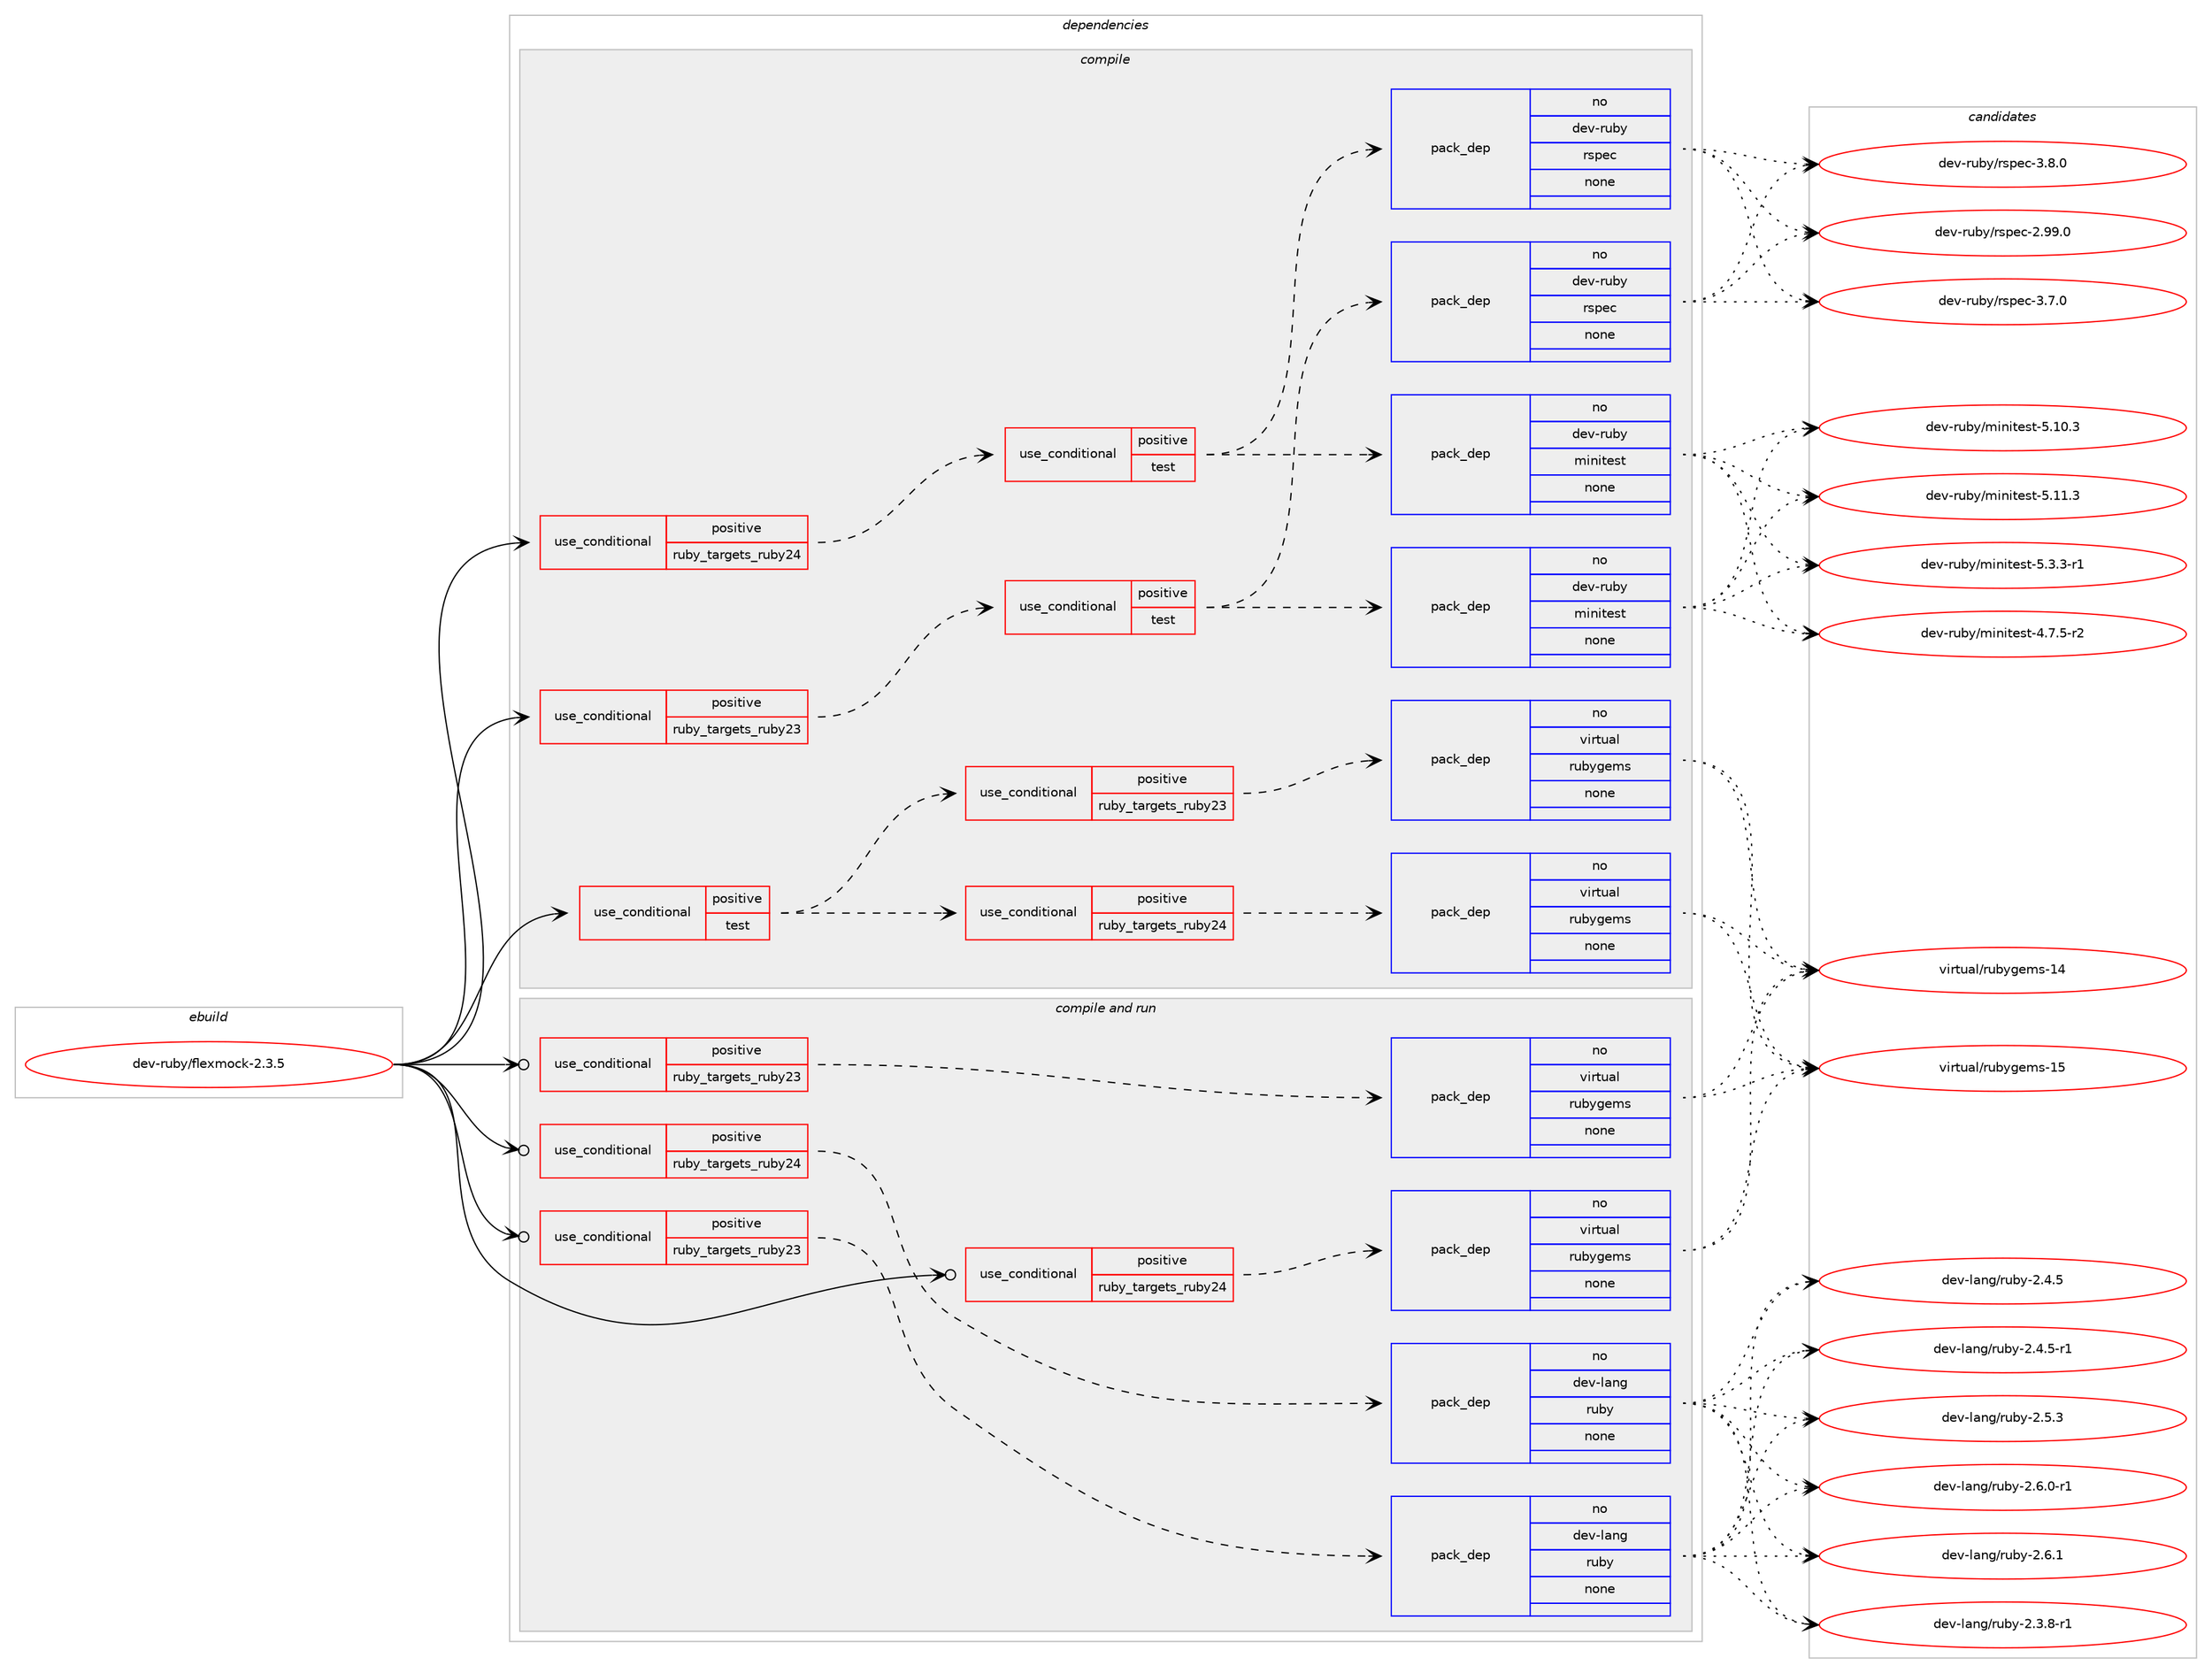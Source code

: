 digraph prolog {

# *************
# Graph options
# *************

newrank=true;
concentrate=true;
compound=true;
graph [rankdir=LR,fontname=Helvetica,fontsize=10,ranksep=1.5];#, ranksep=2.5, nodesep=0.2];
edge  [arrowhead=vee];
node  [fontname=Helvetica,fontsize=10];

# **********
# The ebuild
# **********

subgraph cluster_leftcol {
color=gray;
rank=same;
label=<<i>ebuild</i>>;
id [label="dev-ruby/flexmock-2.3.5", color=red, width=4, href="../dev-ruby/flexmock-2.3.5.svg"];
}

# ****************
# The dependencies
# ****************

subgraph cluster_midcol {
color=gray;
label=<<i>dependencies</i>>;
subgraph cluster_compile {
fillcolor="#eeeeee";
style=filled;
label=<<i>compile</i>>;
subgraph cond400421 {
dependency1494498 [label=<<TABLE BORDER="0" CELLBORDER="1" CELLSPACING="0" CELLPADDING="4"><TR><TD ROWSPAN="3" CELLPADDING="10">use_conditional</TD></TR><TR><TD>positive</TD></TR><TR><TD>ruby_targets_ruby23</TD></TR></TABLE>>, shape=none, color=red];
subgraph cond400422 {
dependency1494499 [label=<<TABLE BORDER="0" CELLBORDER="1" CELLSPACING="0" CELLPADDING="4"><TR><TD ROWSPAN="3" CELLPADDING="10">use_conditional</TD></TR><TR><TD>positive</TD></TR><TR><TD>test</TD></TR></TABLE>>, shape=none, color=red];
subgraph pack1070632 {
dependency1494500 [label=<<TABLE BORDER="0" CELLBORDER="1" CELLSPACING="0" CELLPADDING="4" WIDTH="220"><TR><TD ROWSPAN="6" CELLPADDING="30">pack_dep</TD></TR><TR><TD WIDTH="110">no</TD></TR><TR><TD>dev-ruby</TD></TR><TR><TD>minitest</TD></TR><TR><TD>none</TD></TR><TR><TD></TD></TR></TABLE>>, shape=none, color=blue];
}
dependency1494499:e -> dependency1494500:w [weight=20,style="dashed",arrowhead="vee"];
subgraph pack1070633 {
dependency1494501 [label=<<TABLE BORDER="0" CELLBORDER="1" CELLSPACING="0" CELLPADDING="4" WIDTH="220"><TR><TD ROWSPAN="6" CELLPADDING="30">pack_dep</TD></TR><TR><TD WIDTH="110">no</TD></TR><TR><TD>dev-ruby</TD></TR><TR><TD>rspec</TD></TR><TR><TD>none</TD></TR><TR><TD></TD></TR></TABLE>>, shape=none, color=blue];
}
dependency1494499:e -> dependency1494501:w [weight=20,style="dashed",arrowhead="vee"];
}
dependency1494498:e -> dependency1494499:w [weight=20,style="dashed",arrowhead="vee"];
}
id:e -> dependency1494498:w [weight=20,style="solid",arrowhead="vee"];
subgraph cond400423 {
dependency1494502 [label=<<TABLE BORDER="0" CELLBORDER="1" CELLSPACING="0" CELLPADDING="4"><TR><TD ROWSPAN="3" CELLPADDING="10">use_conditional</TD></TR><TR><TD>positive</TD></TR><TR><TD>ruby_targets_ruby24</TD></TR></TABLE>>, shape=none, color=red];
subgraph cond400424 {
dependency1494503 [label=<<TABLE BORDER="0" CELLBORDER="1" CELLSPACING="0" CELLPADDING="4"><TR><TD ROWSPAN="3" CELLPADDING="10">use_conditional</TD></TR><TR><TD>positive</TD></TR><TR><TD>test</TD></TR></TABLE>>, shape=none, color=red];
subgraph pack1070634 {
dependency1494504 [label=<<TABLE BORDER="0" CELLBORDER="1" CELLSPACING="0" CELLPADDING="4" WIDTH="220"><TR><TD ROWSPAN="6" CELLPADDING="30">pack_dep</TD></TR><TR><TD WIDTH="110">no</TD></TR><TR><TD>dev-ruby</TD></TR><TR><TD>minitest</TD></TR><TR><TD>none</TD></TR><TR><TD></TD></TR></TABLE>>, shape=none, color=blue];
}
dependency1494503:e -> dependency1494504:w [weight=20,style="dashed",arrowhead="vee"];
subgraph pack1070635 {
dependency1494505 [label=<<TABLE BORDER="0" CELLBORDER="1" CELLSPACING="0" CELLPADDING="4" WIDTH="220"><TR><TD ROWSPAN="6" CELLPADDING="30">pack_dep</TD></TR><TR><TD WIDTH="110">no</TD></TR><TR><TD>dev-ruby</TD></TR><TR><TD>rspec</TD></TR><TR><TD>none</TD></TR><TR><TD></TD></TR></TABLE>>, shape=none, color=blue];
}
dependency1494503:e -> dependency1494505:w [weight=20,style="dashed",arrowhead="vee"];
}
dependency1494502:e -> dependency1494503:w [weight=20,style="dashed",arrowhead="vee"];
}
id:e -> dependency1494502:w [weight=20,style="solid",arrowhead="vee"];
subgraph cond400425 {
dependency1494506 [label=<<TABLE BORDER="0" CELLBORDER="1" CELLSPACING="0" CELLPADDING="4"><TR><TD ROWSPAN="3" CELLPADDING="10">use_conditional</TD></TR><TR><TD>positive</TD></TR><TR><TD>test</TD></TR></TABLE>>, shape=none, color=red];
subgraph cond400426 {
dependency1494507 [label=<<TABLE BORDER="0" CELLBORDER="1" CELLSPACING="0" CELLPADDING="4"><TR><TD ROWSPAN="3" CELLPADDING="10">use_conditional</TD></TR><TR><TD>positive</TD></TR><TR><TD>ruby_targets_ruby23</TD></TR></TABLE>>, shape=none, color=red];
subgraph pack1070636 {
dependency1494508 [label=<<TABLE BORDER="0" CELLBORDER="1" CELLSPACING="0" CELLPADDING="4" WIDTH="220"><TR><TD ROWSPAN="6" CELLPADDING="30">pack_dep</TD></TR><TR><TD WIDTH="110">no</TD></TR><TR><TD>virtual</TD></TR><TR><TD>rubygems</TD></TR><TR><TD>none</TD></TR><TR><TD></TD></TR></TABLE>>, shape=none, color=blue];
}
dependency1494507:e -> dependency1494508:w [weight=20,style="dashed",arrowhead="vee"];
}
dependency1494506:e -> dependency1494507:w [weight=20,style="dashed",arrowhead="vee"];
subgraph cond400427 {
dependency1494509 [label=<<TABLE BORDER="0" CELLBORDER="1" CELLSPACING="0" CELLPADDING="4"><TR><TD ROWSPAN="3" CELLPADDING="10">use_conditional</TD></TR><TR><TD>positive</TD></TR><TR><TD>ruby_targets_ruby24</TD></TR></TABLE>>, shape=none, color=red];
subgraph pack1070637 {
dependency1494510 [label=<<TABLE BORDER="0" CELLBORDER="1" CELLSPACING="0" CELLPADDING="4" WIDTH="220"><TR><TD ROWSPAN="6" CELLPADDING="30">pack_dep</TD></TR><TR><TD WIDTH="110">no</TD></TR><TR><TD>virtual</TD></TR><TR><TD>rubygems</TD></TR><TR><TD>none</TD></TR><TR><TD></TD></TR></TABLE>>, shape=none, color=blue];
}
dependency1494509:e -> dependency1494510:w [weight=20,style="dashed",arrowhead="vee"];
}
dependency1494506:e -> dependency1494509:w [weight=20,style="dashed",arrowhead="vee"];
}
id:e -> dependency1494506:w [weight=20,style="solid",arrowhead="vee"];
}
subgraph cluster_compileandrun {
fillcolor="#eeeeee";
style=filled;
label=<<i>compile and run</i>>;
subgraph cond400428 {
dependency1494511 [label=<<TABLE BORDER="0" CELLBORDER="1" CELLSPACING="0" CELLPADDING="4"><TR><TD ROWSPAN="3" CELLPADDING="10">use_conditional</TD></TR><TR><TD>positive</TD></TR><TR><TD>ruby_targets_ruby23</TD></TR></TABLE>>, shape=none, color=red];
subgraph pack1070638 {
dependency1494512 [label=<<TABLE BORDER="0" CELLBORDER="1" CELLSPACING="0" CELLPADDING="4" WIDTH="220"><TR><TD ROWSPAN="6" CELLPADDING="30">pack_dep</TD></TR><TR><TD WIDTH="110">no</TD></TR><TR><TD>dev-lang</TD></TR><TR><TD>ruby</TD></TR><TR><TD>none</TD></TR><TR><TD></TD></TR></TABLE>>, shape=none, color=blue];
}
dependency1494511:e -> dependency1494512:w [weight=20,style="dashed",arrowhead="vee"];
}
id:e -> dependency1494511:w [weight=20,style="solid",arrowhead="odotvee"];
subgraph cond400429 {
dependency1494513 [label=<<TABLE BORDER="0" CELLBORDER="1" CELLSPACING="0" CELLPADDING="4"><TR><TD ROWSPAN="3" CELLPADDING="10">use_conditional</TD></TR><TR><TD>positive</TD></TR><TR><TD>ruby_targets_ruby23</TD></TR></TABLE>>, shape=none, color=red];
subgraph pack1070639 {
dependency1494514 [label=<<TABLE BORDER="0" CELLBORDER="1" CELLSPACING="0" CELLPADDING="4" WIDTH="220"><TR><TD ROWSPAN="6" CELLPADDING="30">pack_dep</TD></TR><TR><TD WIDTH="110">no</TD></TR><TR><TD>virtual</TD></TR><TR><TD>rubygems</TD></TR><TR><TD>none</TD></TR><TR><TD></TD></TR></TABLE>>, shape=none, color=blue];
}
dependency1494513:e -> dependency1494514:w [weight=20,style="dashed",arrowhead="vee"];
}
id:e -> dependency1494513:w [weight=20,style="solid",arrowhead="odotvee"];
subgraph cond400430 {
dependency1494515 [label=<<TABLE BORDER="0" CELLBORDER="1" CELLSPACING="0" CELLPADDING="4"><TR><TD ROWSPAN="3" CELLPADDING="10">use_conditional</TD></TR><TR><TD>positive</TD></TR><TR><TD>ruby_targets_ruby24</TD></TR></TABLE>>, shape=none, color=red];
subgraph pack1070640 {
dependency1494516 [label=<<TABLE BORDER="0" CELLBORDER="1" CELLSPACING="0" CELLPADDING="4" WIDTH="220"><TR><TD ROWSPAN="6" CELLPADDING="30">pack_dep</TD></TR><TR><TD WIDTH="110">no</TD></TR><TR><TD>dev-lang</TD></TR><TR><TD>ruby</TD></TR><TR><TD>none</TD></TR><TR><TD></TD></TR></TABLE>>, shape=none, color=blue];
}
dependency1494515:e -> dependency1494516:w [weight=20,style="dashed",arrowhead="vee"];
}
id:e -> dependency1494515:w [weight=20,style="solid",arrowhead="odotvee"];
subgraph cond400431 {
dependency1494517 [label=<<TABLE BORDER="0" CELLBORDER="1" CELLSPACING="0" CELLPADDING="4"><TR><TD ROWSPAN="3" CELLPADDING="10">use_conditional</TD></TR><TR><TD>positive</TD></TR><TR><TD>ruby_targets_ruby24</TD></TR></TABLE>>, shape=none, color=red];
subgraph pack1070641 {
dependency1494518 [label=<<TABLE BORDER="0" CELLBORDER="1" CELLSPACING="0" CELLPADDING="4" WIDTH="220"><TR><TD ROWSPAN="6" CELLPADDING="30">pack_dep</TD></TR><TR><TD WIDTH="110">no</TD></TR><TR><TD>virtual</TD></TR><TR><TD>rubygems</TD></TR><TR><TD>none</TD></TR><TR><TD></TD></TR></TABLE>>, shape=none, color=blue];
}
dependency1494517:e -> dependency1494518:w [weight=20,style="dashed",arrowhead="vee"];
}
id:e -> dependency1494517:w [weight=20,style="solid",arrowhead="odotvee"];
}
subgraph cluster_run {
fillcolor="#eeeeee";
style=filled;
label=<<i>run</i>>;
}
}

# **************
# The candidates
# **************

subgraph cluster_choices {
rank=same;
color=gray;
label=<<i>candidates</i>>;

subgraph choice1070632 {
color=black;
nodesep=1;
choice1001011184511411798121471091051101051161011151164552465546534511450 [label="dev-ruby/minitest-4.7.5-r2", color=red, width=4,href="../dev-ruby/minitest-4.7.5-r2.svg"];
choice10010111845114117981214710910511010511610111511645534649484651 [label="dev-ruby/minitest-5.10.3", color=red, width=4,href="../dev-ruby/minitest-5.10.3.svg"];
choice10010111845114117981214710910511010511610111511645534649494651 [label="dev-ruby/minitest-5.11.3", color=red, width=4,href="../dev-ruby/minitest-5.11.3.svg"];
choice1001011184511411798121471091051101051161011151164553465146514511449 [label="dev-ruby/minitest-5.3.3-r1", color=red, width=4,href="../dev-ruby/minitest-5.3.3-r1.svg"];
dependency1494500:e -> choice1001011184511411798121471091051101051161011151164552465546534511450:w [style=dotted,weight="100"];
dependency1494500:e -> choice10010111845114117981214710910511010511610111511645534649484651:w [style=dotted,weight="100"];
dependency1494500:e -> choice10010111845114117981214710910511010511610111511645534649494651:w [style=dotted,weight="100"];
dependency1494500:e -> choice1001011184511411798121471091051101051161011151164553465146514511449:w [style=dotted,weight="100"];
}
subgraph choice1070633 {
color=black;
nodesep=1;
choice1001011184511411798121471141151121019945504657574648 [label="dev-ruby/rspec-2.99.0", color=red, width=4,href="../dev-ruby/rspec-2.99.0.svg"];
choice10010111845114117981214711411511210199455146554648 [label="dev-ruby/rspec-3.7.0", color=red, width=4,href="../dev-ruby/rspec-3.7.0.svg"];
choice10010111845114117981214711411511210199455146564648 [label="dev-ruby/rspec-3.8.0", color=red, width=4,href="../dev-ruby/rspec-3.8.0.svg"];
dependency1494501:e -> choice1001011184511411798121471141151121019945504657574648:w [style=dotted,weight="100"];
dependency1494501:e -> choice10010111845114117981214711411511210199455146554648:w [style=dotted,weight="100"];
dependency1494501:e -> choice10010111845114117981214711411511210199455146564648:w [style=dotted,weight="100"];
}
subgraph choice1070634 {
color=black;
nodesep=1;
choice1001011184511411798121471091051101051161011151164552465546534511450 [label="dev-ruby/minitest-4.7.5-r2", color=red, width=4,href="../dev-ruby/minitest-4.7.5-r2.svg"];
choice10010111845114117981214710910511010511610111511645534649484651 [label="dev-ruby/minitest-5.10.3", color=red, width=4,href="../dev-ruby/minitest-5.10.3.svg"];
choice10010111845114117981214710910511010511610111511645534649494651 [label="dev-ruby/minitest-5.11.3", color=red, width=4,href="../dev-ruby/minitest-5.11.3.svg"];
choice1001011184511411798121471091051101051161011151164553465146514511449 [label="dev-ruby/minitest-5.3.3-r1", color=red, width=4,href="../dev-ruby/minitest-5.3.3-r1.svg"];
dependency1494504:e -> choice1001011184511411798121471091051101051161011151164552465546534511450:w [style=dotted,weight="100"];
dependency1494504:e -> choice10010111845114117981214710910511010511610111511645534649484651:w [style=dotted,weight="100"];
dependency1494504:e -> choice10010111845114117981214710910511010511610111511645534649494651:w [style=dotted,weight="100"];
dependency1494504:e -> choice1001011184511411798121471091051101051161011151164553465146514511449:w [style=dotted,weight="100"];
}
subgraph choice1070635 {
color=black;
nodesep=1;
choice1001011184511411798121471141151121019945504657574648 [label="dev-ruby/rspec-2.99.0", color=red, width=4,href="../dev-ruby/rspec-2.99.0.svg"];
choice10010111845114117981214711411511210199455146554648 [label="dev-ruby/rspec-3.7.0", color=red, width=4,href="../dev-ruby/rspec-3.7.0.svg"];
choice10010111845114117981214711411511210199455146564648 [label="dev-ruby/rspec-3.8.0", color=red, width=4,href="../dev-ruby/rspec-3.8.0.svg"];
dependency1494505:e -> choice1001011184511411798121471141151121019945504657574648:w [style=dotted,weight="100"];
dependency1494505:e -> choice10010111845114117981214711411511210199455146554648:w [style=dotted,weight="100"];
dependency1494505:e -> choice10010111845114117981214711411511210199455146564648:w [style=dotted,weight="100"];
}
subgraph choice1070636 {
color=black;
nodesep=1;
choice118105114116117971084711411798121103101109115454952 [label="virtual/rubygems-14", color=red, width=4,href="../virtual/rubygems-14.svg"];
choice118105114116117971084711411798121103101109115454953 [label="virtual/rubygems-15", color=red, width=4,href="../virtual/rubygems-15.svg"];
dependency1494508:e -> choice118105114116117971084711411798121103101109115454952:w [style=dotted,weight="100"];
dependency1494508:e -> choice118105114116117971084711411798121103101109115454953:w [style=dotted,weight="100"];
}
subgraph choice1070637 {
color=black;
nodesep=1;
choice118105114116117971084711411798121103101109115454952 [label="virtual/rubygems-14", color=red, width=4,href="../virtual/rubygems-14.svg"];
choice118105114116117971084711411798121103101109115454953 [label="virtual/rubygems-15", color=red, width=4,href="../virtual/rubygems-15.svg"];
dependency1494510:e -> choice118105114116117971084711411798121103101109115454952:w [style=dotted,weight="100"];
dependency1494510:e -> choice118105114116117971084711411798121103101109115454953:w [style=dotted,weight="100"];
}
subgraph choice1070638 {
color=black;
nodesep=1;
choice100101118451089711010347114117981214550465146564511449 [label="dev-lang/ruby-2.3.8-r1", color=red, width=4,href="../dev-lang/ruby-2.3.8-r1.svg"];
choice10010111845108971101034711411798121455046524653 [label="dev-lang/ruby-2.4.5", color=red, width=4,href="../dev-lang/ruby-2.4.5.svg"];
choice100101118451089711010347114117981214550465246534511449 [label="dev-lang/ruby-2.4.5-r1", color=red, width=4,href="../dev-lang/ruby-2.4.5-r1.svg"];
choice10010111845108971101034711411798121455046534651 [label="dev-lang/ruby-2.5.3", color=red, width=4,href="../dev-lang/ruby-2.5.3.svg"];
choice100101118451089711010347114117981214550465446484511449 [label="dev-lang/ruby-2.6.0-r1", color=red, width=4,href="../dev-lang/ruby-2.6.0-r1.svg"];
choice10010111845108971101034711411798121455046544649 [label="dev-lang/ruby-2.6.1", color=red, width=4,href="../dev-lang/ruby-2.6.1.svg"];
dependency1494512:e -> choice100101118451089711010347114117981214550465146564511449:w [style=dotted,weight="100"];
dependency1494512:e -> choice10010111845108971101034711411798121455046524653:w [style=dotted,weight="100"];
dependency1494512:e -> choice100101118451089711010347114117981214550465246534511449:w [style=dotted,weight="100"];
dependency1494512:e -> choice10010111845108971101034711411798121455046534651:w [style=dotted,weight="100"];
dependency1494512:e -> choice100101118451089711010347114117981214550465446484511449:w [style=dotted,weight="100"];
dependency1494512:e -> choice10010111845108971101034711411798121455046544649:w [style=dotted,weight="100"];
}
subgraph choice1070639 {
color=black;
nodesep=1;
choice118105114116117971084711411798121103101109115454952 [label="virtual/rubygems-14", color=red, width=4,href="../virtual/rubygems-14.svg"];
choice118105114116117971084711411798121103101109115454953 [label="virtual/rubygems-15", color=red, width=4,href="../virtual/rubygems-15.svg"];
dependency1494514:e -> choice118105114116117971084711411798121103101109115454952:w [style=dotted,weight="100"];
dependency1494514:e -> choice118105114116117971084711411798121103101109115454953:w [style=dotted,weight="100"];
}
subgraph choice1070640 {
color=black;
nodesep=1;
choice100101118451089711010347114117981214550465146564511449 [label="dev-lang/ruby-2.3.8-r1", color=red, width=4,href="../dev-lang/ruby-2.3.8-r1.svg"];
choice10010111845108971101034711411798121455046524653 [label="dev-lang/ruby-2.4.5", color=red, width=4,href="../dev-lang/ruby-2.4.5.svg"];
choice100101118451089711010347114117981214550465246534511449 [label="dev-lang/ruby-2.4.5-r1", color=red, width=4,href="../dev-lang/ruby-2.4.5-r1.svg"];
choice10010111845108971101034711411798121455046534651 [label="dev-lang/ruby-2.5.3", color=red, width=4,href="../dev-lang/ruby-2.5.3.svg"];
choice100101118451089711010347114117981214550465446484511449 [label="dev-lang/ruby-2.6.0-r1", color=red, width=4,href="../dev-lang/ruby-2.6.0-r1.svg"];
choice10010111845108971101034711411798121455046544649 [label="dev-lang/ruby-2.6.1", color=red, width=4,href="../dev-lang/ruby-2.6.1.svg"];
dependency1494516:e -> choice100101118451089711010347114117981214550465146564511449:w [style=dotted,weight="100"];
dependency1494516:e -> choice10010111845108971101034711411798121455046524653:w [style=dotted,weight="100"];
dependency1494516:e -> choice100101118451089711010347114117981214550465246534511449:w [style=dotted,weight="100"];
dependency1494516:e -> choice10010111845108971101034711411798121455046534651:w [style=dotted,weight="100"];
dependency1494516:e -> choice100101118451089711010347114117981214550465446484511449:w [style=dotted,weight="100"];
dependency1494516:e -> choice10010111845108971101034711411798121455046544649:w [style=dotted,weight="100"];
}
subgraph choice1070641 {
color=black;
nodesep=1;
choice118105114116117971084711411798121103101109115454952 [label="virtual/rubygems-14", color=red, width=4,href="../virtual/rubygems-14.svg"];
choice118105114116117971084711411798121103101109115454953 [label="virtual/rubygems-15", color=red, width=4,href="../virtual/rubygems-15.svg"];
dependency1494518:e -> choice118105114116117971084711411798121103101109115454952:w [style=dotted,weight="100"];
dependency1494518:e -> choice118105114116117971084711411798121103101109115454953:w [style=dotted,weight="100"];
}
}

}
